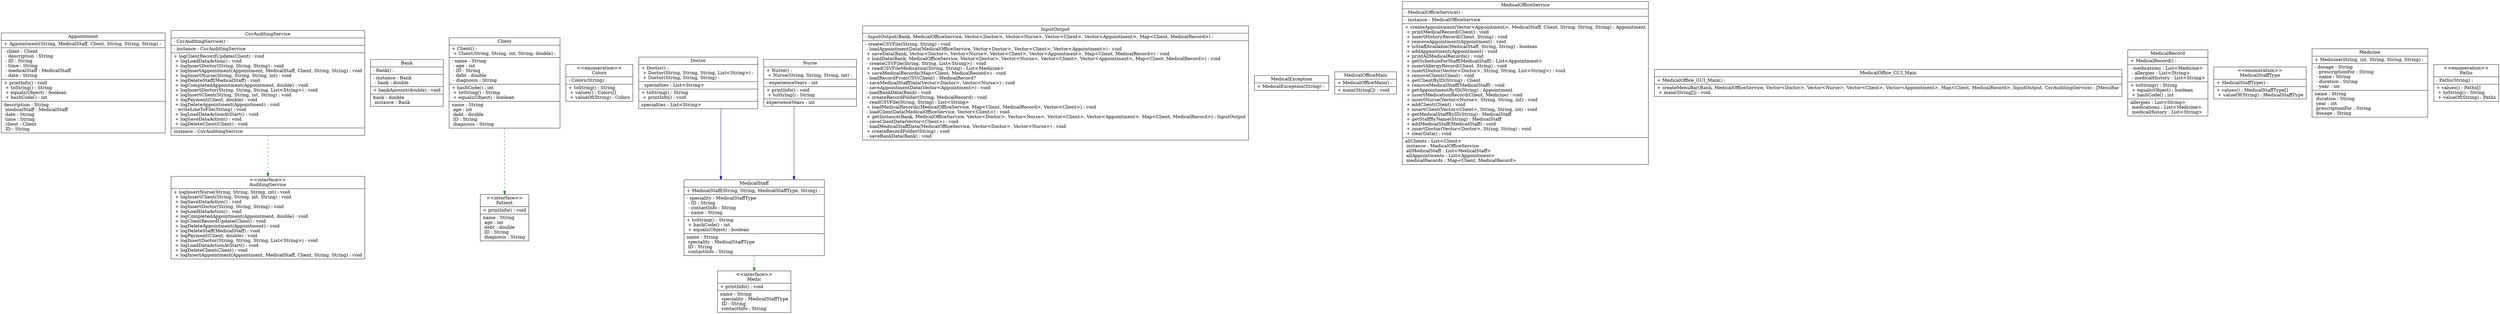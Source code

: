 digraph "src" {

splines  = ortho;
fontname = "Inconsolata";

node [colorscheme = ylgnbu4];
edge [colorscheme = dark28, dir = both];

Appointment            [shape = record, label = "{ Appointment | + Appointment(String, MedicalStaff, Client, String, String, String) : \l|- client : Client\l - description : String\l - ID : String\l - time : String\l - medicalStaff : MedicalStaff\l - date : String\l|+ printInfo() : void\l + toString() : String\l + equals(Object) : boolean\l + hashCode() : int\l| description : String\l  medicalStaff : MedicalStaff\l  date : String\l  time : String\l  client : Client\l  ID : String\l }"];
AuditingService        [shape = record, label = "{ \<\<interface\>\>\nAuditingService | + logInsertNurse(String, String, String, int) : void\l + logInsertClient(String, String, int, String) : void\l + logSaveDataAction() : void\l + logInsertDoctor(String, String, String) : void\l + logLoadDataAction() : void\l + logCompletedAppointment(Appointment, double) : void\l + logClientRecordUpdate(Client) : void\l + logDeleteAppointment(Appointment) : void\l + logDeleteStaff(MedicalStaff) : void\l + logPayment(Client, double) : void\l + logInsertDoctor(String, String, String, List\<String\>) : void\l + logLoadDataActionAtStart() : void\l + logDeleteClient(Client) : void\l + logInsertAppointment(Appointment, MedicalStaff, Client, String, String) : void\l }"];
Bank                   [shape = record, label = "{ Bank | - Bank() : \l|- instance : Bank\l - bank : double\l|+ bankAmount(double) : void\l| bank : double\l  instance : Bank\l }"];
Client                 [shape = record, label = "{ Client | + Client() : \l + Client(String, String, int, String, double) : \l|- name : String\l - age : int\l - ID : String\l - debt : double\l - diagnosis : String\l|+ hashCode() : int\l + toString() : String\l + equals(Object) : boolean\l| name : String\l  age : int\l  debt : double\l  ID : String\l  diagnosis : String\l }"];
Colors                 [shape = record, label = "{ \<\<enumeration\>\>\nColors | - Colors(String) : \l|+ toString() : String\l + values() : Colors[]\l + valueOf(String) : Colors\l }"];
CsvAuditingService     [shape = record, label = "{ CsvAuditingService | - CsvAuditingService() : \l|- instance : CsvAuditingService\l|+ logClientRecordUpdate(Client) : void\l + logLoadDataAction() : void\l + logInsertDoctor(String, String, String) : void\l + logInsertAppointment(Appointment, MedicalStaff, Client, String, String) : void\l + logInsertNurse(String, String, String, int) : void\l + logDeleteStaff(MedicalStaff) : void\l + logCompletedAppointment(Appointment, double) : void\l + logInsertDoctor(String, String, String, List\<String\>) : void\l + logInsertClient(String, String, int, String) : void\l + logPayment(Client, double) : void\l + logDeleteAppointment(Appointment) : void\l - writeLineToFile(String) : void\l + logLoadDataActionAtStart() : void\l + logSaveDataAction() : void\l + logDeleteClient(Client) : void\l| instance : CsvAuditingService\l }"];
Doctor                 [shape = record, label = "{ Doctor | + Doctor() : \l + Doctor(String, String, String, List\<String\>) : \l + Doctor(String, String, String) : \l|- specialties : List\<String\>\l|+ toString() : String\l + printInfo() : void\l| specialties : List\<String\>\l }"];
InputOutput            [shape = record, label = "{ InputOutput | - InputOutput(Bank, MedicalOfficeService, Vector\<Doctor\>, Vector\<Nurse\>, Vector\<Client\>, Vector\<Appointment\>, Map\<Client, MedicalRecord\>) : \l|- createCSVFile(String, String) : void\l - loadAppointmentData(MedicalOfficeService, Vector\<Doctor\>, Vector\<Client\>, Vector\<Appointment\>) : void\l + saveData(Bank, Vector\<Doctor\>, Vector\<Nurse\>, Vector\<Client\>, Vector\<Appointment\>, Map\<Client, MedicalRecord\>) : void\l + loadData(Bank, MedicalOfficeService, Vector\<Doctor\>, Vector\<Nurse\>, Vector\<Client\>, Vector\<Appointment\>, Map\<Client, MedicalRecord\>) : void\l - createCSVFile(String, String, List\<String\>) : void\l + readCSVFileMedication(String, String) : List\<Medicine\>\l + saveMedicalRecords(Map\<Client, MedicalRecord\>) : void\l - loadRecordFromCSV(Client) : MedicalRecord?\l - saveMedicalStaffData(Vector\<Doctor\>, Vector\<Nurse\>) : void\l - saveAppointmentData(Vector\<Appointment\>) : void\l - loadBankData(Bank) : void\l + createRecordFolder(String, MedicalRecord) : void\l - readCSVFile(String, String) : List\<String\>\l + loadMedicalRecords(MedicalOfficeService, Map\<Client, MedicalRecord\>, Vector\<Client\>) : void\l - loadClientData(MedicalOfficeService, Vector\<Client\>) : void\l + getInstance(Bank, MedicalOfficeService, Vector\<Doctor\>, Vector\<Nurse\>, Vector\<Client\>, Vector\<Appointment\>, Map\<Client, MedicalRecord\>) : InputOutput\l - saveClientData(Vector\<Client\>) : void\l - loadMedicalStaffData(MedicalOfficeService, Vector\<Doctor\>, Vector\<Nurse\>) : void\l + createRecordFolder(String) : void\l - saveBankData(Bank) : void\l }"];
Medic                  [shape = record, label = "{ \<\<interface\>\>\nMedic | + printInfo() : void\l| name : String\l  speciality : MedicalStaffType\l  ID : String\l  contactInfo : String\l }"];
MedicalException       [shape = record, label = "{ MedicalException | + MedicalException(String) : \l }"];
MedicalOfficeMain      [shape = record, label = "{ MedicalOfficeMain | + MedicalOfficeMain() : \l|+ main(String[]) : void\l }"];
MedicalOfficeService   [shape = record, label = "{ MedicalOfficeService | - MedicalOfficeService() : \l|- instance : MedicalOfficeService\l|+ createAppointment(Vector\<Appointment\>, MedicalStaff, Client, String, String, String) : Appointment\l + printMedicalRecord(Client) : void\l + insertHistoryRecord(Client, String) : void\l + removeAppointment(Appointment) : void\l + isStaffAvailable(MedicalStaff, String, String) : boolean\l + addAppointment(Appointment) : void\l + printAllMedicalRecords() : void\l + getScheduleForStaff(MedicalStaff) : List\<Appointment\>\l + insertAllergyRecord(Client, String) : void\l + insertDoctor(Vector\<Doctor\>, String, String, List\<String\>) : void\l + removeClient(Client) : void\l + getClientByID(String) : Client\l + removeMedicalStaff(MedicalStaff) : void\l + getAppointmentByID(String) : Appointment\l + insertMedicationRecord(Client, Medicine) : void\l + insertNurse(Vector\<Nurse\>, String, String, int) : void\l + addClient(Client) : void\l + insertClient(Vector\<Client\>, String, String, int) : void\l + getMedicalStaffByID(String) : MedicalStaff\l + getStaffByName(String) : MedicalStaff\l + addMedicalStaff(MedicalStaff) : void\l + insertDoctor(Vector\<Doctor\>, String, String) : void\l + clearData() : void\l| allClients : List\<Client\>\l  instance : MedicalOfficeService\l  allMedicalStaff : List\<MedicalStaff\>\l  allAppointments : List\<Appointment\>\l  medicalRecords : Map\<Client, MedicalRecord\>\l }"];
MedicalOffice_GUI_Main [shape = record, label = "{ MedicalOffice_GUI_Main | + MedicalOffice_GUI_Main() : \l|+ createMenuBar(Bank, MedicalOfficeService, Vector\<Doctor\>, Vector\<Nurse\>, Vector\<Client\>, Vector\<Appointment\>, Map\<Client, MedicalRecord\>, InputOutput, CsvAuditingService) : JMenuBar\l + main(String[]) : void\l }"];
MedicalRecord          [shape = record, label = "{ MedicalRecord | + MedicalRecord() : \l|- medications : List\<Medicine\>\l - allergies : List\<String\>\l - medicalHistory : List\<String\>\l|+ toString() : String\l + equals(Object) : boolean\l + hashCode() : int\l| allergies : List\<String\>\l  medications : List\<Medicine\>\l  medicalHistory : List\<String\>\l }"];
MedicalStaff           [shape = record, label = "{ MedicalStaff | + MedicalStaff(String, String, MedicalStaffType, String) : \l|- speciality : MedicalStaffType\l - ID : String\l - contactInfo : String\l - name : String\l|+ toString() : String\l + hashCode() : int\l + equals(Object) : boolean\l| name : String\l  speciality : MedicalStaffType\l  ID : String\l  contactInfo : String\l }"];
MedicalStaffType       [shape = record, label = "{ \<\<enumeration\>\>\nMedicalStaffType | + MedicalStaffType() : \l|+ values() : MedicalStaffType[]\l + valueOf(String) : MedicalStaffType\l }"];
Medicine               [shape = record, label = "{ Medicine | + Medicine(String, int, String, String, String) : \l|- dosage : String\l - prescriptionFor : String\l - name : String\l - duration : String\l - year : int\l| name : String\l  duration : String\l  year : int\l  prescriptionFor : String\l  dosage : String\l }"];
Nurse                  [shape = record, label = "{ Nurse | + Nurse() : \l + Nurse(String, String, String, int) : \l|- experienceYears : int\l|+ printInfo() : void\l + toString() : String\l| experienceYears : int\l }"];
Paths                  [shape = record, label = "{ \<\<enumeration\>\>\nPaths | - Paths(String) : \l|+ values() : Paths[]\l + toString() : String\l + valueOf(String) : Paths\l }"];
Patient                [shape = record, label = "{ \<\<interface\>\>\nPatient | + printInfo() : void\l| name : String\l  age : int\l  debt : double\l  ID : String\l  diagnosis : String\l }"];

Client                 -> Patient                [color = "#008200", style = dashed, arrowtail = none    , arrowhead = normal  , taillabel = "", label = "", headlabel = ""];
CsvAuditingService     -> AuditingService        [color = "#008200", style = dashed, arrowtail = none    , arrowhead = normal  , taillabel = "", label = "", headlabel = ""];
Doctor                 -> MedicalStaff           [color = "#000082", style = solid , arrowtail = none    , arrowhead = normal  , taillabel = "", label = "", headlabel = ""];
MedicalStaff           -> Medic                  [color = "#008200", style = dashed, arrowtail = none    , arrowhead = normal  , taillabel = "", label = "", headlabel = ""];
Nurse                  -> MedicalStaff           [color = "#000082", style = solid , arrowtail = none    , arrowhead = normal  , taillabel = "", label = "", headlabel = ""];

}
